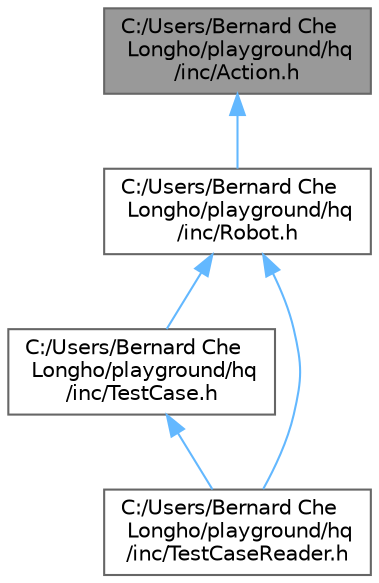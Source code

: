 digraph "C:/Users/Bernard Che Longho/playground/hq/inc/Action.h"
{
 // INTERACTIVE_SVG=YES
 // LATEX_PDF_SIZE
  bgcolor="transparent";
  edge [fontname=Helvetica,fontsize=10,labelfontname=Helvetica,labelfontsize=10];
  node [fontname=Helvetica,fontsize=10,shape=box,height=0.2,width=0.4];
  Node1 [label="C:/Users/Bernard Che\l Longho/playground/hq\l/inc/Action.h",height=0.2,width=0.4,color="gray40", fillcolor="grey60", style="filled", fontcolor="black",tooltip="Holds the different actions that a robot can take."];
  Node1 -> Node2 [dir="back",color="steelblue1",style="solid"];
  Node2 [label="C:/Users/Bernard Che\l Longho/playground/hq\l/inc/Robot.h",height=0.2,width=0.4,color="grey40", fillcolor="white", style="filled",URL="$_robot_8h.html",tooltip="The Robot. It has its position and direction."];
  Node2 -> Node3 [dir="back",color="steelblue1",style="solid"];
  Node3 [label="C:/Users/Bernard Che\l Longho/playground/hq\l/inc/TestCase.h",height=0.2,width=0.4,color="grey40", fillcolor="white", style="filled",URL="$_test_case_8h.html",tooltip="Holds a tests case read from file."];
  Node3 -> Node4 [dir="back",color="steelblue1",style="solid"];
  Node4 [label="C:/Users/Bernard Che\l Longho/playground/hq\l/inc/TestCaseReader.h",height=0.2,width=0.4,color="grey40", fillcolor="white", style="filled",URL="$_test_case_reader_8h.html",tooltip="Utility class to read tests cases from a file."];
  Node2 -> Node4 [dir="back",color="steelblue1",style="solid"];
}
